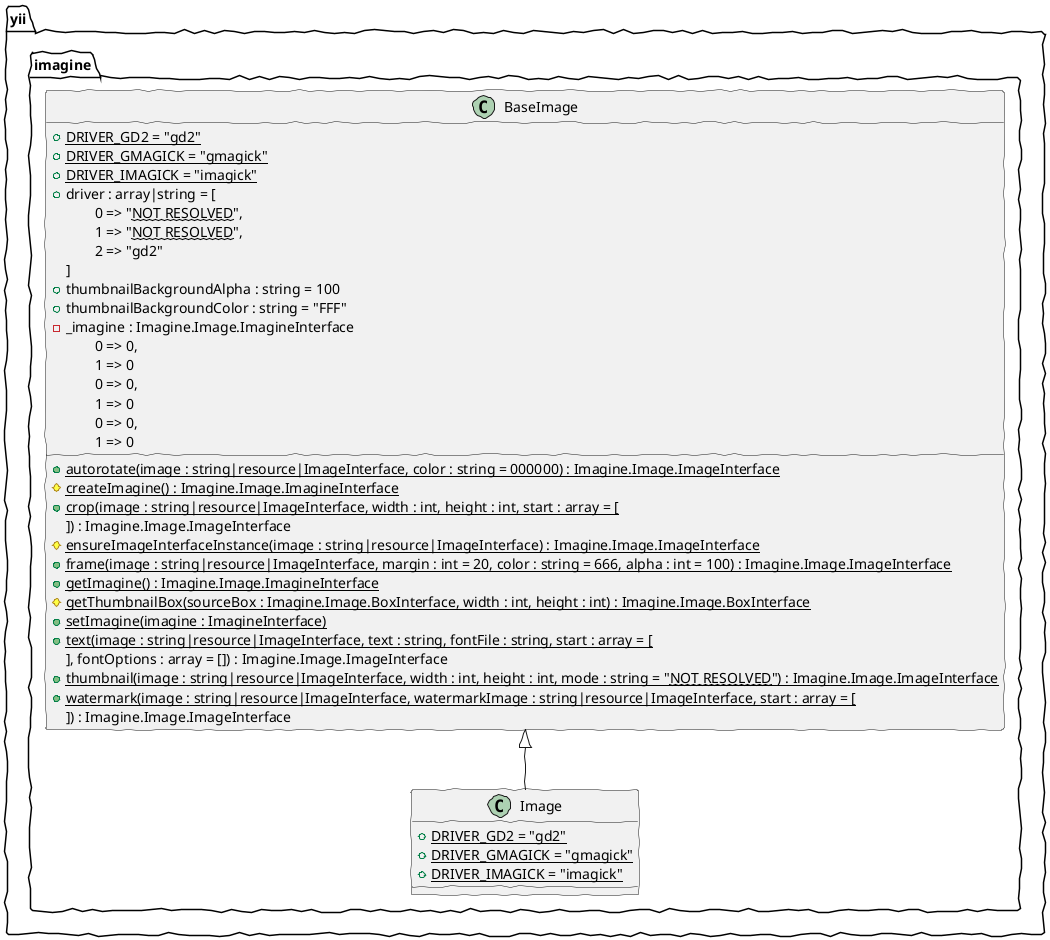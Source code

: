 @startuml
skinparam handwritten true
class yii.imagine.BaseImage {
    +{static}DRIVER_GD2 = "gd2"
    +{static}DRIVER_GMAGICK = "gmagick"
    +{static}DRIVER_IMAGICK = "imagick"
    +driver : array|string = [
        \t0 => "~~NOT RESOLVED~~",
        \t1 => "~~NOT RESOLVED~~",
        \t2 => "gd2"
    ]
    +thumbnailBackgroundAlpha : string = 100
    +thumbnailBackgroundColor : string = "FFF"
    -_imagine : Imagine.Image.ImagineInterface
    +{static}autorotate(image : string|resource|ImageInterface, color : string = 000000) : Imagine.Image.ImageInterface
    #{static}createImagine() : Imagine.Image.ImagineInterface
    +{static}crop(image : string|resource|ImageInterface, width : int, height : int, start : array = [
        \t0 => 0,
        \t1 => 0
    ]) : Imagine.Image.ImageInterface
    #{static}ensureImageInterfaceInstance(image : string|resource|ImageInterface) : Imagine.Image.ImageInterface
    +{static}frame(image : string|resource|ImageInterface, margin : int = 20, color : string = 666, alpha : int = 100) : Imagine.Image.ImageInterface
    +{static}getImagine() : Imagine.Image.ImagineInterface
    #{static}getThumbnailBox(sourceBox : Imagine.Image.BoxInterface, width : int, height : int) : Imagine.Image.BoxInterface
    +{static}setImagine(imagine : ImagineInterface)
    +{static}text(image : string|resource|ImageInterface, text : string, fontFile : string, start : array = [
        \t0 => 0,
        \t1 => 0
    ], fontOptions : array = []) : Imagine.Image.ImageInterface
    +{static}thumbnail(image : string|resource|ImageInterface, width : int, height : int, mode : string = "~~NOT RESOLVED~~") : Imagine.Image.ImageInterface
    +{static}watermark(image : string|resource|ImageInterface, watermarkImage : string|resource|ImageInterface, start : array = [
        \t0 => 0,
        \t1 => 0
    ]) : Imagine.Image.ImageInterface
}
class yii.imagine.Image {
    +{static}DRIVER_GD2 = "gd2"
    +{static}DRIVER_GMAGICK = "gmagick"
    +{static}DRIVER_IMAGICK = "imagick"
}
class yii.imagine.Image extends yii.imagine.BaseImage
@enduml

